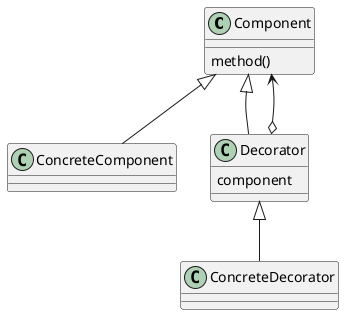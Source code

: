 @startuml

class Component {
  method()
}

ConcreteComponent -up-|> Component

class Decorator {
	component
}

Decorator -up-|> Component
Decorator o--> Component

Decorator <|-- ConcreteDecorator

@enduml
